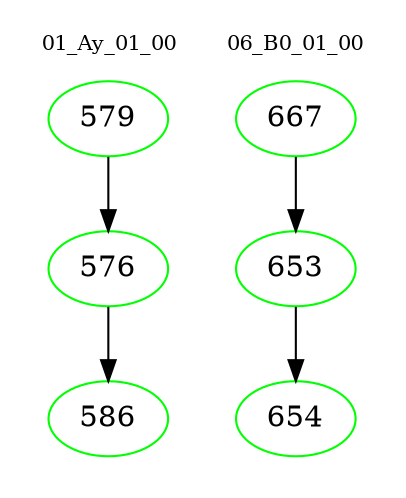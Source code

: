 digraph{
subgraph cluster_0 {
color = white
label = "01_Ay_01_00";
fontsize=10;
T0_579 [label="579", color="green"]
T0_579 -> T0_576 [color="black"]
T0_576 [label="576", color="green"]
T0_576 -> T0_586 [color="black"]
T0_586 [label="586", color="green"]
}
subgraph cluster_1 {
color = white
label = "06_B0_01_00";
fontsize=10;
T1_667 [label="667", color="green"]
T1_667 -> T1_653 [color="black"]
T1_653 [label="653", color="green"]
T1_653 -> T1_654 [color="black"]
T1_654 [label="654", color="green"]
}
}
